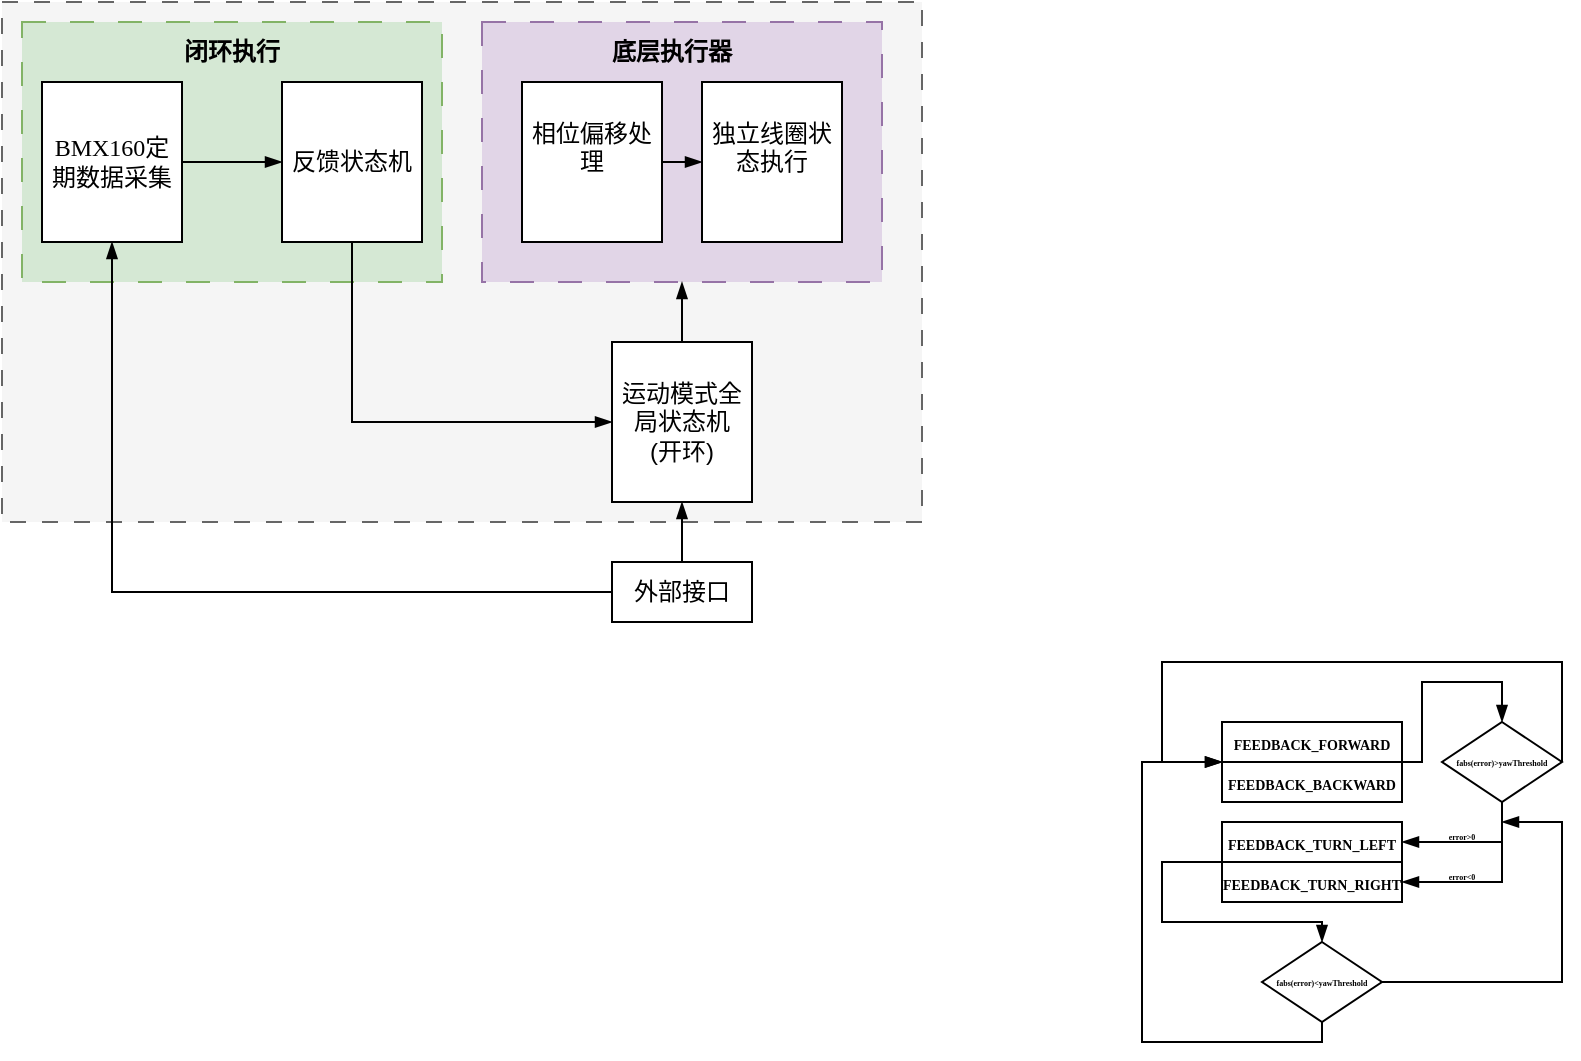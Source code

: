 <mxfile version="28.2.1">
  <diagram name="第 1 页" id="2sRzy5rBmnBKjg-dtoLG">
    <mxGraphModel dx="682" dy="398" grid="1" gridSize="10" guides="1" tooltips="1" connect="1" arrows="1" fold="1" page="1" pageScale="1" pageWidth="827" pageHeight="1169" math="0" shadow="0">
      <root>
        <mxCell id="0" />
        <mxCell id="1" parent="0" />
        <mxCell id="vBWDWhTqrg1nWm1vIP58-36" value="" style="rounded=0;whiteSpace=wrap;html=1;dashed=1;dashPattern=8 8;fillColor=#f5f5f5;fontColor=#333333;strokeColor=#666666;" vertex="1" parent="1">
          <mxGeometry x="20" y="80" width="460" height="260" as="geometry" />
        </mxCell>
        <mxCell id="vBWDWhTqrg1nWm1vIP58-33" value="" style="rounded=0;whiteSpace=wrap;html=1;dashed=1;dashPattern=12 12;fillColor=#e1d5e7;strokeColor=#9673a6;" vertex="1" parent="1">
          <mxGeometry x="260" y="90" width="200" height="130" as="geometry" />
        </mxCell>
        <mxCell id="vBWDWhTqrg1nWm1vIP58-18" value="&lt;font face=&quot;Times New Roman&quot; style=&quot;font-size: 4px;&quot;&gt;&lt;b style=&quot;&quot;&gt;error&amp;gt;0&lt;/b&gt;&lt;/font&gt;" style="text;html=1;align=center;verticalAlign=middle;whiteSpace=wrap;rounded=0;" vertex="1" parent="1">
          <mxGeometry x="720" y="480" width="60" height="30" as="geometry" />
        </mxCell>
        <mxCell id="vBWDWhTqrg1nWm1vIP58-20" value="&lt;font face=&quot;Times New Roman&quot; style=&quot;font-size: 4px;&quot;&gt;&lt;b&gt;error&amp;lt;0&lt;/b&gt;&lt;/font&gt;" style="text;html=1;align=center;verticalAlign=middle;whiteSpace=wrap;rounded=0;" vertex="1" parent="1">
          <mxGeometry x="720" y="500" width="60" height="30" as="geometry" />
        </mxCell>
        <mxCell id="vBWDWhTqrg1nWm1vIP58-4" value="&lt;font face=&quot;Times New Roman&quot; style=&quot;font-size: 7px;&quot;&gt;&lt;b style=&quot;&quot;&gt;FEEDBACK_FORWARD&lt;/b&gt;&lt;/font&gt;" style="rounded=0;whiteSpace=wrap;html=1;" vertex="1" parent="1">
          <mxGeometry x="630" y="440" width="90" height="20" as="geometry" />
        </mxCell>
        <mxCell id="vBWDWhTqrg1nWm1vIP58-5" value="&lt;font face=&quot;Times New Roman&quot; style=&quot;font-size: 7px;&quot;&gt;&lt;b style=&quot;&quot;&gt;FEEDBACK_BACKWARD&lt;/b&gt;&lt;/font&gt;" style="rounded=0;whiteSpace=wrap;html=1;" vertex="1" parent="1">
          <mxGeometry x="630" y="460" width="90" height="20" as="geometry" />
        </mxCell>
        <mxCell id="vBWDWhTqrg1nWm1vIP58-6" value="&lt;font face=&quot;Times New Roman&quot; style=&quot;font-size: 7px;&quot;&gt;&lt;b style=&quot;&quot;&gt;FEEDBACK_TURN_LEFT&lt;/b&gt;&lt;/font&gt;" style="rounded=0;whiteSpace=wrap;html=1;" vertex="1" parent="1">
          <mxGeometry x="630" y="490" width="90" height="20" as="geometry" />
        </mxCell>
        <mxCell id="vBWDWhTqrg1nWm1vIP58-8" value="&lt;font face=&quot;Times New Roman&quot; style=&quot;font-size: 7px;&quot;&gt;&lt;b style=&quot;&quot;&gt;FEEDBACK_TURN_RIGHT&lt;/b&gt;&lt;/font&gt;" style="rounded=0;whiteSpace=wrap;html=1;" vertex="1" parent="1">
          <mxGeometry x="630" y="510" width="90" height="20" as="geometry" />
        </mxCell>
        <mxCell id="vBWDWhTqrg1nWm1vIP58-12" value="&lt;font style=&quot;font-size: 4px;&quot; face=&quot;Times New Roman&quot;&gt;&lt;b style=&quot;line-height: 470%;&quot;&gt;fabs(error)&amp;gt;yawThreshold&lt;/b&gt;&lt;/font&gt;" style="rhombus;whiteSpace=wrap;html=1;align=center;" vertex="1" parent="1">
          <mxGeometry x="740" y="440" width="60" height="40" as="geometry" />
        </mxCell>
        <mxCell id="vBWDWhTqrg1nWm1vIP58-13" value="" style="endArrow=blockThin;html=1;rounded=0;exitX=0.5;exitY=1;exitDx=0;exitDy=0;endFill=1;entryX=1;entryY=0.5;entryDx=0;entryDy=0;" edge="1" parent="1" source="vBWDWhTqrg1nWm1vIP58-12" target="vBWDWhTqrg1nWm1vIP58-6">
          <mxGeometry width="50" height="50" relative="1" as="geometry">
            <mxPoint x="790" y="540" as="sourcePoint" />
            <mxPoint x="770" y="500" as="targetPoint" />
            <Array as="points">
              <mxPoint x="770" y="500" />
            </Array>
          </mxGeometry>
        </mxCell>
        <mxCell id="vBWDWhTqrg1nWm1vIP58-14" value="" style="endArrow=blockThin;html=1;rounded=0;endFill=1;entryX=1;entryY=0.5;entryDx=0;entryDy=0;" edge="1" parent="1" target="vBWDWhTqrg1nWm1vIP58-8">
          <mxGeometry width="50" height="50" relative="1" as="geometry">
            <mxPoint x="770" y="500" as="sourcePoint" />
            <mxPoint x="800" y="560" as="targetPoint" />
            <Array as="points">
              <mxPoint x="770" y="520" />
            </Array>
          </mxGeometry>
        </mxCell>
        <mxCell id="vBWDWhTqrg1nWm1vIP58-16" value="" style="endArrow=blockThin;html=1;rounded=0;endFill=1;exitX=1;exitY=0;exitDx=0;exitDy=0;entryX=0.5;entryY=0;entryDx=0;entryDy=0;" edge="1" parent="1" source="vBWDWhTqrg1nWm1vIP58-5" target="vBWDWhTqrg1nWm1vIP58-12">
          <mxGeometry width="50" height="50" relative="1" as="geometry">
            <mxPoint x="740" y="440" as="sourcePoint" />
            <mxPoint x="790" y="390" as="targetPoint" />
            <Array as="points">
              <mxPoint x="730" y="460" />
              <mxPoint x="730" y="440" />
              <mxPoint x="730" y="420" />
              <mxPoint x="770" y="420" />
            </Array>
          </mxGeometry>
        </mxCell>
        <mxCell id="vBWDWhTqrg1nWm1vIP58-17" value="" style="endArrow=blockThin;html=1;rounded=0;exitX=1;exitY=0.5;exitDx=0;exitDy=0;endFill=1;entryX=0;entryY=1;entryDx=0;entryDy=0;" edge="1" parent="1" source="vBWDWhTqrg1nWm1vIP58-12" target="vBWDWhTqrg1nWm1vIP58-4">
          <mxGeometry width="50" height="50" relative="1" as="geometry">
            <mxPoint x="790" y="560" as="sourcePoint" />
            <mxPoint x="806.72" y="400" as="targetPoint" />
            <Array as="points">
              <mxPoint x="800" y="410" />
              <mxPoint x="700" y="410" />
              <mxPoint x="600" y="410" />
              <mxPoint x="600" y="460" />
            </Array>
          </mxGeometry>
        </mxCell>
        <mxCell id="vBWDWhTqrg1nWm1vIP58-21" value="&lt;font style=&quot;font-size: 4px;&quot; face=&quot;Times New Roman&quot;&gt;&lt;b style=&quot;line-height: 470%;&quot;&gt;fabs(error)&amp;lt;yawThreshold&lt;/b&gt;&lt;/font&gt;" style="rhombus;whiteSpace=wrap;html=1;align=center;" vertex="1" parent="1">
          <mxGeometry x="650" y="550" width="60" height="40" as="geometry" />
        </mxCell>
        <mxCell id="vBWDWhTqrg1nWm1vIP58-23" value="" style="endArrow=blockThin;html=1;rounded=0;endFill=1;entryX=0.5;entryY=0;entryDx=0;entryDy=0;exitX=0;exitY=0;exitDx=0;exitDy=0;" edge="1" parent="1" source="vBWDWhTqrg1nWm1vIP58-8" target="vBWDWhTqrg1nWm1vIP58-21">
          <mxGeometry width="50" height="50" relative="1" as="geometry">
            <mxPoint x="600" y="540" as="sourcePoint" />
            <mxPoint x="620" y="530" as="targetPoint" />
            <Array as="points">
              <mxPoint x="600" y="510" />
              <mxPoint x="600" y="540" />
              <mxPoint x="680" y="540" />
            </Array>
          </mxGeometry>
        </mxCell>
        <mxCell id="vBWDWhTqrg1nWm1vIP58-24" value="" style="endArrow=blockThin;html=1;rounded=0;endFill=1;exitX=0.5;exitY=1;exitDx=0;exitDy=0;" edge="1" parent="1" source="vBWDWhTqrg1nWm1vIP58-21">
          <mxGeometry width="50" height="50" relative="1" as="geometry">
            <mxPoint x="740" y="600" as="sourcePoint" />
            <mxPoint x="630" y="460" as="targetPoint" />
            <Array as="points">
              <mxPoint x="680" y="600" />
              <mxPoint x="590" y="600" />
              <mxPoint x="590" y="460" />
            </Array>
          </mxGeometry>
        </mxCell>
        <mxCell id="vBWDWhTqrg1nWm1vIP58-27" value="" style="endArrow=blockThin;html=1;rounded=0;endFill=1;exitX=1;exitY=0.5;exitDx=0;exitDy=0;" edge="1" parent="1" source="vBWDWhTqrg1nWm1vIP58-21">
          <mxGeometry width="50" height="50" relative="1" as="geometry">
            <mxPoint x="770" y="620" as="sourcePoint" />
            <mxPoint x="770" y="490" as="targetPoint" />
            <Array as="points">
              <mxPoint x="800" y="570" />
              <mxPoint x="800" y="490" />
            </Array>
          </mxGeometry>
        </mxCell>
        <mxCell id="vBWDWhTqrg1nWm1vIP58-30" value="相位偏移处理&lt;div&gt;&lt;br&gt;&lt;/div&gt;" style="rounded=0;whiteSpace=wrap;html=1;" vertex="1" parent="1">
          <mxGeometry x="280" y="120" width="70" height="80" as="geometry" />
        </mxCell>
        <mxCell id="vBWDWhTqrg1nWm1vIP58-31" value="独立线圈状态执行&lt;div&gt;&lt;br&gt;&lt;/div&gt;" style="rounded=0;whiteSpace=wrap;html=1;" vertex="1" parent="1">
          <mxGeometry x="370" y="120" width="70" height="80" as="geometry" />
        </mxCell>
        <mxCell id="vBWDWhTqrg1nWm1vIP58-38" style="edgeStyle=orthogonalEdgeStyle;rounded=0;orthogonalLoop=1;jettySize=auto;html=1;exitX=0.5;exitY=0;exitDx=0;exitDy=0;entryX=0.5;entryY=1;entryDx=0;entryDy=0;endArrow=blockThin;endFill=1;" edge="1" parent="1" source="vBWDWhTqrg1nWm1vIP58-32" target="vBWDWhTqrg1nWm1vIP58-33">
          <mxGeometry relative="1" as="geometry" />
        </mxCell>
        <mxCell id="vBWDWhTqrg1nWm1vIP58-32" value="运动模式全局状态机&lt;div&gt;(开环)&lt;/div&gt;" style="rounded=0;whiteSpace=wrap;html=1;" vertex="1" parent="1">
          <mxGeometry x="325" y="250" width="70" height="80" as="geometry" />
        </mxCell>
        <mxCell id="vBWDWhTqrg1nWm1vIP58-34" value="&lt;b&gt;&lt;font face=&quot;宋体&quot;&gt;底层执行器&lt;/font&gt;&lt;/b&gt;" style="text;html=1;align=center;verticalAlign=middle;whiteSpace=wrap;rounded=0;" vertex="1" parent="1">
          <mxGeometry x="320" y="90" width="70" height="30" as="geometry" />
        </mxCell>
        <mxCell id="vBWDWhTqrg1nWm1vIP58-37" style="edgeStyle=orthogonalEdgeStyle;rounded=0;orthogonalLoop=1;jettySize=auto;html=1;exitX=0.5;exitY=0;exitDx=0;exitDy=0;entryX=0.5;entryY=1;entryDx=0;entryDy=0;endArrow=blockThin;endFill=1;" edge="1" parent="1" source="vBWDWhTqrg1nWm1vIP58-35" target="vBWDWhTqrg1nWm1vIP58-32">
          <mxGeometry relative="1" as="geometry" />
        </mxCell>
        <mxCell id="vBWDWhTqrg1nWm1vIP58-35" value="外部接口" style="rounded=0;whiteSpace=wrap;html=1;" vertex="1" parent="1">
          <mxGeometry x="325" y="360" width="70" height="30" as="geometry" />
        </mxCell>
        <mxCell id="vBWDWhTqrg1nWm1vIP58-41" value="" style="endArrow=blockThin;html=1;rounded=0;exitX=1;exitY=0.5;exitDx=0;exitDy=0;endFill=1;entryX=0;entryY=0.5;entryDx=0;entryDy=0;" edge="1" parent="1" source="vBWDWhTqrg1nWm1vIP58-30" target="vBWDWhTqrg1nWm1vIP58-31">
          <mxGeometry width="50" height="50" relative="1" as="geometry">
            <mxPoint x="520" y="180" as="sourcePoint" />
            <mxPoint x="570" y="130" as="targetPoint" />
          </mxGeometry>
        </mxCell>
        <mxCell id="vBWDWhTqrg1nWm1vIP58-43" value="" style="rounded=0;whiteSpace=wrap;html=1;dashed=1;dashPattern=12 12;fillColor=#d5e8d4;strokeColor=#82b366;" vertex="1" parent="1">
          <mxGeometry x="30" y="90" width="210" height="130" as="geometry" />
        </mxCell>
        <mxCell id="vBWDWhTqrg1nWm1vIP58-39" style="edgeStyle=orthogonalEdgeStyle;rounded=0;orthogonalLoop=1;jettySize=auto;html=1;exitX=1;exitY=0.5;exitDx=0;exitDy=0;endArrow=blockThin;endFill=1;" edge="1" parent="1" source="vBWDWhTqrg1nWm1vIP58-1" target="vBWDWhTqrg1nWm1vIP58-28">
          <mxGeometry relative="1" as="geometry" />
        </mxCell>
        <mxCell id="vBWDWhTqrg1nWm1vIP58-1" value="&lt;font face=&quot;Times New Roman&quot;&gt;BMX160定期数据采集&lt;/font&gt;" style="rounded=0;whiteSpace=wrap;html=1;" vertex="1" parent="1">
          <mxGeometry x="40" y="120" width="70" height="80" as="geometry" />
        </mxCell>
        <mxCell id="vBWDWhTqrg1nWm1vIP58-28" value="反馈状态机" style="rounded=0;whiteSpace=wrap;html=1;" vertex="1" parent="1">
          <mxGeometry x="160" y="120" width="70" height="80" as="geometry" />
        </mxCell>
        <mxCell id="vBWDWhTqrg1nWm1vIP58-42" style="edgeStyle=orthogonalEdgeStyle;rounded=0;orthogonalLoop=1;jettySize=auto;html=1;exitX=0.5;exitY=1;exitDx=0;exitDy=0;entryX=0;entryY=0.5;entryDx=0;entryDy=0;endArrow=blockThin;endFill=1;" edge="1" parent="1" source="vBWDWhTqrg1nWm1vIP58-28" target="vBWDWhTqrg1nWm1vIP58-32">
          <mxGeometry relative="1" as="geometry" />
        </mxCell>
        <mxCell id="vBWDWhTqrg1nWm1vIP58-44" style="edgeStyle=orthogonalEdgeStyle;rounded=0;orthogonalLoop=1;jettySize=auto;html=1;exitX=0;exitY=0.5;exitDx=0;exitDy=0;entryX=0.5;entryY=1;entryDx=0;entryDy=0;endArrow=blockThin;endFill=1;" edge="1" parent="1" source="vBWDWhTqrg1nWm1vIP58-35" target="vBWDWhTqrg1nWm1vIP58-1">
          <mxGeometry relative="1" as="geometry" />
        </mxCell>
        <mxCell id="vBWDWhTqrg1nWm1vIP58-45" value="&lt;b&gt;&lt;font face=&quot;宋体&quot;&gt;闭环执行&lt;/font&gt;&lt;/b&gt;" style="text;html=1;align=center;verticalAlign=middle;whiteSpace=wrap;rounded=0;" vertex="1" parent="1">
          <mxGeometry x="100" y="90" width="70" height="30" as="geometry" />
        </mxCell>
      </root>
    </mxGraphModel>
  </diagram>
</mxfile>
